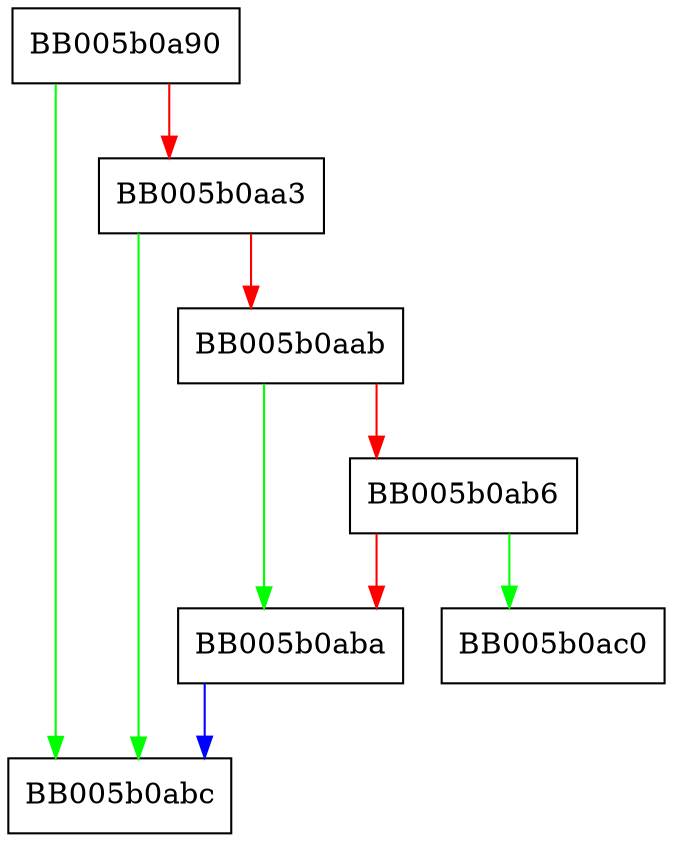 digraph set_legacy_nid {
  node [shape="box"];
  graph [splines=ortho];
  BB005b0a90 -> BB005b0abc [color="green"];
  BB005b0a90 -> BB005b0aa3 [color="red"];
  BB005b0aa3 -> BB005b0abc [color="green"];
  BB005b0aa3 -> BB005b0aab [color="red"];
  BB005b0aab -> BB005b0aba [color="green"];
  BB005b0aab -> BB005b0ab6 [color="red"];
  BB005b0ab6 -> BB005b0ac0 [color="green"];
  BB005b0ab6 -> BB005b0aba [color="red"];
  BB005b0aba -> BB005b0abc [color="blue"];
}